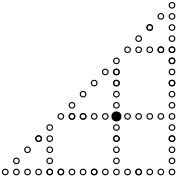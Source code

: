 <?xml version="1.0"?>
<!DOCTYPE ipe SYSTEM "ipe.dtd">
<ipe version="70005" creator="Ipe 7.1.4">
<info created="D:20151116114303" modified="D:20151116220330"/>
<ipestyle name="basic">
<symbol name="arrow/arc(spx)">
<path stroke="sym-stroke" fill="sym-stroke" pen="sym-pen">
0 0 m
-1 0.333 l
-1 -0.333 l
h
</path>
</symbol>
<symbol name="arrow/farc(spx)">
<path stroke="sym-stroke" fill="white" pen="sym-pen">
0 0 m
-1 0.333 l
-1 -0.333 l
h
</path>
</symbol>
<symbol name="mark/circle(sx)" transformations="translations">
<path fill="sym-stroke">
0.6 0 0 0.6 0 0 e
0.4 0 0 0.4 0 0 e
</path>
</symbol>
<symbol name="mark/disk(sx)" transformations="translations">
<path fill="sym-stroke">
0.6 0 0 0.6 0 0 e
</path>
</symbol>
<symbol name="mark/fdisk(sfx)" transformations="translations">
<group>
<path fill="sym-fill">
0.5 0 0 0.5 0 0 e
</path>
<path fill="sym-stroke" fillrule="eofill">
0.6 0 0 0.6 0 0 e
0.4 0 0 0.4 0 0 e
</path>
</group>
</symbol>
<symbol name="mark/box(sx)" transformations="translations">
<path fill="sym-stroke" fillrule="eofill">
-0.6 -0.6 m
0.6 -0.6 l
0.6 0.6 l
-0.6 0.6 l
h
-0.4 -0.4 m
0.4 -0.4 l
0.4 0.4 l
-0.4 0.4 l
h
</path>
</symbol>
<symbol name="mark/square(sx)" transformations="translations">
<path fill="sym-stroke">
-0.6 -0.6 m
0.6 -0.6 l
0.6 0.6 l
-0.6 0.6 l
h
</path>
</symbol>
<symbol name="mark/fsquare(sfx)" transformations="translations">
<group>
<path fill="sym-fill">
-0.5 -0.5 m
0.5 -0.5 l
0.5 0.5 l
-0.5 0.5 l
h
</path>
<path fill="sym-stroke" fillrule="eofill">
-0.6 -0.6 m
0.6 -0.6 l
0.6 0.6 l
-0.6 0.6 l
h
-0.4 -0.4 m
0.4 -0.4 l
0.4 0.4 l
-0.4 0.4 l
h
</path>
</group>
</symbol>
<symbol name="mark/cross(sx)" transformations="translations">
<group>
<path fill="sym-stroke">
-0.43 -0.57 m
0.57 0.43 l
0.43 0.57 l
-0.57 -0.43 l
h
</path>
<path fill="sym-stroke">
-0.43 0.57 m
0.57 -0.43 l
0.43 -0.57 l
-0.57 0.43 l
h
</path>
</group>
</symbol>
<symbol name="arrow/fnormal(spx)">
<path stroke="sym-stroke" fill="white" pen="sym-pen">
0 0 m
-1 0.333 l
-1 -0.333 l
h
</path>
</symbol>
<symbol name="arrow/pointed(spx)">
<path stroke="sym-stroke" fill="sym-stroke" pen="sym-pen">
0 0 m
-1 0.333 l
-0.8 0 l
-1 -0.333 l
h
</path>
</symbol>
<symbol name="arrow/fpointed(spx)">
<path stroke="sym-stroke" fill="white" pen="sym-pen">
0 0 m
-1 0.333 l
-0.8 0 l
-1 -0.333 l
h
</path>
</symbol>
<symbol name="arrow/linear(spx)">
<path stroke="sym-stroke" pen="sym-pen">
-1 0.333 m
0 0 l
-1 -0.333 l
</path>
</symbol>
<symbol name="arrow/fdouble(spx)">
<path stroke="sym-stroke" fill="white" pen="sym-pen">
0 0 m
-1 0.333 l
-1 -0.333 l
h
-1 0 m
-2 0.333 l
-2 -0.333 l
h
</path>
</symbol>
<symbol name="arrow/double(spx)">
<path stroke="sym-stroke" fill="sym-stroke" pen="sym-pen">
0 0 m
-1 0.333 l
-1 -0.333 l
h
-1 0 m
-2 0.333 l
-2 -0.333 l
h
</path>
</symbol>
<pen name="heavier" value="0.8"/>
<pen name="fat" value="1.2"/>
<pen name="ultrafat" value="2"/>
<symbolsize name="large" value="5"/>
<symbolsize name="small" value="2"/>
<symbolsize name="tiny" value="1.1"/>
<arrowsize name="large" value="10"/>
<arrowsize name="small" value="5"/>
<arrowsize name="tiny" value="3"/>
<color name="red" value="1 0 0"/>
<color name="green" value="0 1 0"/>
<color name="blue" value="0 0 1"/>
<color name="yellow" value="1 1 0"/>
<color name="orange" value="1 0.647 0"/>
<color name="gold" value="1 0.843 0"/>
<color name="purple" value="0.627 0.125 0.941"/>
<color name="gray" value="0.745"/>
<color name="brown" value="0.647 0.165 0.165"/>
<color name="navy" value="0 0 0.502"/>
<color name="pink" value="1 0.753 0.796"/>
<color name="seagreen" value="0.18 0.545 0.341"/>
<color name="turquoise" value="0.251 0.878 0.816"/>
<color name="violet" value="0.933 0.51 0.933"/>
<color name="darkblue" value="0 0 0.545"/>
<color name="darkcyan" value="0 0.545 0.545"/>
<color name="darkgray" value="0.663"/>
<color name="darkgreen" value="0 0.392 0"/>
<color name="darkmagenta" value="0.545 0 0.545"/>
<color name="darkorange" value="1 0.549 0"/>
<color name="darkred" value="0.545 0 0"/>
<color name="lightblue" value="0.678 0.847 0.902"/>
<color name="lightcyan" value="0.878 1 1"/>
<color name="lightgray" value="0.827"/>
<color name="lightgreen" value="0.565 0.933 0.565"/>
<color name="lightyellow" value="1 1 0.878"/>
<dashstyle name="dashed" value="[4] 0"/>
<dashstyle name="dotted" value="[1 3] 0"/>
<dashstyle name="dash dotted" value="[4 2 1 2] 0"/>
<dashstyle name="dash dot dotted" value="[4 2 1 2 1 2] 0"/>
<textsize name="large" value="\large"/>
<textsize name="small" value="\small"/>
<textsize name="tiny" value="\tiny"/>
<textsize name="Large" value="\Large"/>
<textsize name="LARGE" value="\LARGE"/>
<textsize name="huge" value="\huge"/>
<textsize name="Huge" value="\Huge"/>
<textsize name="footnote" value="\footnotesize"/>
<textstyle name="center" begin="\begin{center}" end="\end{center}"/>
<textstyle name="itemize" begin="\begin{itemize}" end="\end{itemize}"/>
<textstyle name="item" begin="\begin{itemize}\item{}" end="\end{itemize}"/>
<gridsize name="4 pts" value="4"/>
<gridsize name="8 pts (~3 mm)" value="8"/>
<gridsize name="16 pts (~6 mm)" value="16"/>
<gridsize name="32 pts (~12 mm)" value="32"/>
<gridsize name="10 pts (~3.5 mm)" value="10"/>
<gridsize name="20 pts (~7 mm)" value="20"/>
<gridsize name="14 pts (~5 mm)" value="14"/>
<gridsize name="28 pts (~10 mm)" value="28"/>
<gridsize name="56 pts (~20 mm)" value="56"/>
<anglesize name="90 deg" value="90"/>
<anglesize name="60 deg" value="60"/>
<anglesize name="45 deg" value="45"/>
<anglesize name="30 deg" value="30"/>
<anglesize name="22.5 deg" value="22.5"/>
<tiling name="falling" angle="-60" step="4" width="1"/>
<tiling name="rising" angle="30" step="4" width="1"/>
</ipestyle>
<page>
<layer name="alpha"/>
<layer name="beta"/>
<layer name="gamma"/>
<layer name="delta"/>
<layer name="epsilon"/>
<layer name="zeta"/>
<layer name="eta"/>
<layer name="theta"/>
<layer name="iota"/>
<view layers="alpha" active="alpha"/>
<view layers="alpha beta" active="beta"/>
<view layers="alpha delta" active="delta"/>
<view layers="alpha epsilon" active="epsilon"/>
<view layers="alpha zeta" active="zeta"/>
<view layers="alpha gamma" active="gamma"/>
<view layers="alpha eta" active="eta"/>
<view layers="alpha theta" active="theta"/>
<view layers="alpha gamma delta epsilon eta iota" active="iota"/>
<use layer="alpha" name="mark/circle(sx)" pos="196 628" size="small" stroke="black"/>
<use name="mark/circle(sx)" pos="196 628" size="small" stroke="black"/>
<use name="mark/circle(sx)" pos="200 632" size="small" stroke="black"/>
<use name="mark/circle(sx)" pos="204 636" size="small" stroke="black"/>
<use name="mark/circle(sx)" pos="208 640" size="small" stroke="black"/>
<use name="mark/circle(sx)" pos="212 644" size="small" stroke="black"/>
<use name="mark/circle(sx)" pos="216 648" size="small" stroke="black"/>
<use name="mark/circle(sx)" pos="220 652" size="small" stroke="black"/>
<use name="mark/circle(sx)" pos="224 656" size="small" stroke="black"/>
<use name="mark/circle(sx)" pos="228 660" size="small" stroke="black"/>
<use name="mark/circle(sx)" pos="232 664" size="small" stroke="black"/>
<use name="mark/circle(sx)" pos="236 668" size="small" stroke="black"/>
<use name="mark/circle(sx)" pos="236 668" size="small" stroke="black"/>
<use name="mark/circle(sx)" pos="240 672" size="small" stroke="black"/>
<use name="mark/circle(sx)" pos="224 636" size="small" stroke="black"/>
<use name="mark/circle(sx)" pos="220 636" size="small" stroke="black"/>
<use name="mark/circle(sx)" pos="216 636" size="small" stroke="black"/>
<use name="mark/circle(sx)" pos="212 636" size="small" stroke="black"/>
<use name="mark/circle(sx)" pos="212 636" size="small" stroke="black"/>
<use name="mark/circle(sx)" pos="208 636" size="small" stroke="black"/>
<use name="mark/circle(sx)" pos="208 636" size="small" stroke="black"/>
<use name="mark/circle(sx)" pos="224 628" size="small" stroke="black"/>
<use name="mark/circle(sx)" pos="224 628" size="small" stroke="black"/>
<use name="mark/circle(sx)" pos="224 632" size="small" stroke="black"/>
<use name="mark/circle(sx)" pos="224 640" size="small" stroke="black"/>
<use name="mark/circle(sx)" pos="224 644" size="small" stroke="black"/>
<use name="mark/circle(sx)" pos="224 648" size="small" stroke="black"/>
<use name="mark/circle(sx)" pos="224 648" size="small" stroke="black"/>
<use name="mark/circle(sx)" pos="224 652" size="small" stroke="black"/>
<use name="mark/circle(sx)" pos="224 652" size="small" stroke="black"/>
<use name="mark/circle(sx)" pos="240 660" size="small" stroke="black"/>
<use name="mark/circle(sx)" pos="240 660" size="small" stroke="black"/>
<use name="mark/circle(sx)" pos="240 636" size="small" stroke="black"/>
<use name="mark/circle(sx)" pos="228 636" size="small" stroke="black"/>
<use name="mark/circle(sx)" pos="232 636" size="small" stroke="black"/>
<use name="mark/circle(sx)" pos="236 636" size="small" stroke="black"/>
<use matrix="1 0 0 1 0 -4" name="mark/circle(sx)" pos="224 624" size="small" stroke="black"/>
<use matrix="1 0 0 1 0 -4" name="mark/circle(sx)" pos="200 624" size="small" stroke="black"/>
<use name="mark/circle(sx)" pos="188 620" size="small" stroke="black"/>
<use name="mark/circle(sx)" pos="192 624" size="small" stroke="black"/>
<use name="mark/circle(sx)" pos="224 624" size="small" stroke="black"/>
<use name="mark/disk(sx)" pos="224 636" size="normal" stroke="black"/>
<use layer="beta" name="mark/cross(sx)" pos="224 636" size="normal" stroke="red"/>
<use layer="epsilon" name="mark/cross(sx)" pos="220 636" size="normal" stroke="red"/>
<use name="mark/cross(sx)" pos="216 636" size="normal" stroke="red"/>
<use name="mark/cross(sx)" pos="212 636" size="normal" stroke="red"/>
<use name="mark/cross(sx)" pos="208 636" size="normal" stroke="red"/>
<use name="mark/cross(sx)" pos="208 636" size="normal" stroke="red"/>
<use name="mark/cross(sx)" pos="204 636" size="normal" stroke="red"/>
<use name="mark/cross(sx)" pos="224 632" size="normal" stroke="red"/>
<use name="mark/cross(sx)" pos="224 628" size="normal" stroke="red"/>
<use name="mark/cross(sx)" pos="224 628" size="normal" stroke="red"/>
<use name="mark/cross(sx)" pos="224 624" size="normal" stroke="red"/>
<use name="mark/cross(sx)" pos="224 624" size="normal" stroke="red"/>
<use name="mark/cross(sx)" pos="224 620" size="normal" stroke="red"/>
<use name="mark/cross(sx)" pos="224 620" size="normal" stroke="red"/>
<use layer="zeta" name="mark/cross(sx)" pos="224 640" size="normal" stroke="red"/>
<use name="mark/cross(sx)" pos="224 644" size="normal" stroke="red"/>
<use name="mark/cross(sx)" pos="224 648" size="normal" stroke="red"/>
<use name="mark/cross(sx)" pos="224 648" size="normal" stroke="red"/>
<use name="mark/cross(sx)" pos="224 652" size="normal" stroke="red"/>
<use name="mark/cross(sx)" pos="224 656" size="normal" stroke="red"/>
<use name="mark/cross(sx)" pos="224 656" size="normal" stroke="red"/>
<use name="mark/cross(sx)" pos="228 636" size="normal" stroke="red"/>
<use name="mark/cross(sx)" pos="232 636" size="normal" stroke="red"/>
<use name="mark/cross(sx)" pos="236 636" size="normal" stroke="red"/>
<use name="mark/cross(sx)" pos="240 636" size="normal" stroke="red"/>
<use layer="eta" name="mark/cross(sx)" pos="228 632" size="normal" stroke="red"/>
<use name="mark/cross(sx)" pos="232 632" size="normal" stroke="red"/>
<use name="mark/cross(sx)" pos="232 632" size="normal" stroke="red"/>
<use name="mark/cross(sx)" pos="236 632" size="normal" stroke="red"/>
<use name="mark/cross(sx)" pos="240 632" size="normal" stroke="red"/>
<use name="mark/cross(sx)" pos="240 628" size="normal" stroke="red"/>
<use name="mark/cross(sx)" pos="240 624" size="normal" stroke="red"/>
<use name="mark/cross(sx)" pos="240 624" size="normal" stroke="red"/>
<use name="mark/cross(sx)" pos="240 620" size="normal" stroke="red"/>
<use name="mark/cross(sx)" pos="236 620" size="normal" stroke="red"/>
<use name="mark/cross(sx)" pos="236 620" size="normal" stroke="red"/>
<use name="mark/cross(sx)" pos="232 620" size="normal" stroke="red"/>
<use name="mark/cross(sx)" pos="232 620" size="normal" stroke="red"/>
<use name="mark/cross(sx)" pos="228 620" size="normal" stroke="red"/>
<use name="mark/cross(sx)" pos="228 624" size="normal" stroke="red"/>
<use name="mark/cross(sx)" pos="228 628" size="normal" stroke="red"/>
<use name="mark/cross(sx)" pos="232 628" size="normal" stroke="red"/>
<use name="mark/cross(sx)" pos="232 628" size="normal" stroke="red"/>
<use name="mark/cross(sx)" pos="236 628" size="normal" stroke="red"/>
<use name="mark/cross(sx)" pos="236 628" size="normal" stroke="red"/>
<use name="mark/cross(sx)" pos="236 624" size="normal" stroke="red"/>
<use name="mark/cross(sx)" pos="236 624" size="normal" stroke="red"/>
<use name="mark/cross(sx)" pos="232 624" size="normal" stroke="red"/>
<use name="mark/cross(sx)" pos="232 624" size="normal" stroke="red"/>
<use name="mark/cross(sx)" pos="240 664" size="normal" stroke="red"/>
<use name="mark/cross(sx)" pos="236 664" size="normal" stroke="red"/>
<use name="mark/cross(sx)" pos="236 664" size="normal" stroke="red"/>
<use name="mark/cross(sx)" pos="232 664" size="normal" stroke="red"/>
<use name="mark/cross(sx)" pos="232 664" size="normal" stroke="red"/>
<use name="mark/cross(sx)" pos="236 668" size="normal" stroke="red"/>
<use name="mark/cross(sx)" pos="240 668" size="normal" stroke="red"/>
<use name="mark/cross(sx)" pos="240 668" size="normal" stroke="red"/>
<use name="mark/cross(sx)" pos="240 672" size="normal" stroke="red"/>
<use layer="theta" name="mark/cross(sx)" pos="228 652" size="normal" stroke="red"/>
<use name="mark/cross(sx)" pos="232 652" size="normal" stroke="red"/>
<use name="mark/cross(sx)" pos="236 652" size="normal" stroke="red"/>
<use name="mark/cross(sx)" pos="240 652" size="normal" stroke="red"/>
<use name="mark/cross(sx)" pos="240 652" size="normal" stroke="red"/>
<use name="mark/cross(sx)" pos="240 648" size="normal" stroke="red"/>
<use name="mark/cross(sx)" pos="240 648" size="normal" stroke="red"/>
<use name="mark/cross(sx)" pos="240 644" size="normal" stroke="red"/>
<use name="mark/cross(sx)" pos="240 644" size="normal" stroke="red"/>
<use name="mark/cross(sx)" pos="240 640" size="normal" stroke="red"/>
<use name="mark/cross(sx)" pos="240 640" size="normal" stroke="red"/>
<use name="mark/cross(sx)" pos="236 640" size="normal" stroke="red"/>
<use name="mark/cross(sx)" pos="236 640" size="normal" stroke="red"/>
<use name="mark/cross(sx)" pos="232 640" size="normal" stroke="red"/>
<use name="mark/cross(sx)" pos="228 640" size="normal" stroke="red"/>
<use name="mark/cross(sx)" pos="228 640" size="normal" stroke="red"/>
<use name="mark/cross(sx)" pos="228 644" size="normal" stroke="red"/>
<use name="mark/cross(sx)" pos="228 644" size="normal" stroke="red"/>
<use name="mark/cross(sx)" pos="228 648" size="normal" stroke="red"/>
<use name="mark/cross(sx)" pos="228 648" size="normal" stroke="red"/>
<use name="mark/cross(sx)" pos="232 648" size="normal" stroke="red"/>
<use name="mark/cross(sx)" pos="236 648" size="normal" stroke="red"/>
<use name="mark/cross(sx)" pos="236 648" size="normal" stroke="red"/>
<use name="mark/cross(sx)" pos="236 644" size="normal" stroke="red"/>
<use name="mark/cross(sx)" pos="236 644" size="normal" stroke="red"/>
<use name="mark/cross(sx)" pos="232 644" size="normal" stroke="red"/>
<use name="mark/cross(sx)" pos="232 644" size="normal" stroke="red"/>
<use layer="eta" name="mark/cross(sx)" pos="208 640" size="normal" stroke="red"/>
<use name="mark/cross(sx)" pos="212 640" size="normal" stroke="red"/>
<use name="mark/cross(sx)" pos="212 640" size="normal" stroke="red"/>
<use name="mark/cross(sx)" pos="216 640" size="normal" stroke="red"/>
<use name="mark/cross(sx)" pos="216 640" size="normal" stroke="red"/>
<use name="mark/cross(sx)" pos="220 640" size="normal" stroke="red"/>
<use name="mark/cross(sx)" pos="220 640" size="normal" stroke="red"/>
<use name="mark/cross(sx)" pos="220 644" size="normal" stroke="red"/>
<use name="mark/cross(sx)" pos="220 644" size="normal" stroke="red"/>
<use name="mark/cross(sx)" pos="220 648" size="normal" stroke="red"/>
<use name="mark/cross(sx)" pos="220 648" size="normal" stroke="red"/>
<use name="mark/cross(sx)" pos="220 652" size="normal" stroke="red"/>
<use name="mark/cross(sx)" pos="216 648" size="normal" stroke="red"/>
<use name="mark/cross(sx)" pos="216 648" size="normal" stroke="red"/>
<use name="mark/cross(sx)" pos="212 644" size="normal" stroke="red"/>
<use name="mark/cross(sx)" pos="212 644" size="normal" stroke="red"/>
<use name="mark/cross(sx)" pos="216 644" size="normal" stroke="red"/>
<use name="mark/cross(sx)" pos="216 644" size="normal" stroke="red"/>
<use name="mark/cross(sx)" pos="208 632" size="normal" stroke="red"/>
<use name="mark/cross(sx)" pos="212 632" size="normal" stroke="red"/>
<use name="mark/cross(sx)" pos="216 632" size="normal" stroke="red"/>
<use name="mark/cross(sx)" pos="216 632" size="normal" stroke="red"/>
<use name="mark/cross(sx)" pos="220 632" size="normal" stroke="red"/>
<use name="mark/cross(sx)" pos="220 628" size="normal" stroke="red"/>
<use name="mark/cross(sx)" pos="216 628" size="normal" stroke="red"/>
<use name="mark/cross(sx)" pos="216 628" size="normal" stroke="red"/>
<use name="mark/cross(sx)" pos="212 628" size="normal" stroke="red"/>
<use name="mark/cross(sx)" pos="212 628" size="normal" stroke="red"/>
<use name="mark/cross(sx)" pos="208 628" size="normal" stroke="red"/>
<use name="mark/cross(sx)" pos="208 624" size="normal" stroke="red"/>
<use name="mark/cross(sx)" pos="208 624" size="normal" stroke="red"/>
<use name="mark/cross(sx)" pos="212 624" size="normal" stroke="red"/>
<use name="mark/cross(sx)" pos="212 624" size="normal" stroke="red"/>
<use name="mark/cross(sx)" pos="216 624" size="normal" stroke="red"/>
<use name="mark/cross(sx)" pos="216 624" size="normal" stroke="red"/>
<use name="mark/cross(sx)" pos="220 624" size="normal" stroke="red"/>
<use name="mark/cross(sx)" pos="220 620" size="normal" stroke="red"/>
<use name="mark/cross(sx)" pos="220 620" size="normal" stroke="red"/>
<use name="mark/cross(sx)" pos="216 620" size="normal" stroke="red"/>
<use name="mark/cross(sx)" pos="216 620" size="normal" stroke="red"/>
<use name="mark/cross(sx)" pos="212 620" size="normal" stroke="red"/>
<use name="mark/cross(sx)" pos="212 620" size="normal" stroke="red"/>
<use name="mark/cross(sx)" pos="208 620" size="normal" stroke="red"/>
<use name="mark/cross(sx)" pos="208 620" size="normal" stroke="red"/>
<use layer="alpha" name="mark/circle(sx)" pos="200 628" size="small" stroke="black"/>
<use name="mark/circle(sx)" pos="200 624" size="small" stroke="black"/>
<use layer="delta" name="mark/cross(sx)" pos="200 632" size="normal" stroke="red"/>
<use name="mark/cross(sx)" pos="200 628" size="normal" stroke="red"/>
<use name="mark/cross(sx)" pos="200 624" size="normal" stroke="red"/>
<use name="mark/cross(sx)" pos="200 620" size="normal" stroke="red"/>
<use layer="zeta" name="mark/cross(sx)" pos="228 660" size="normal" stroke="red"/>
<use name="mark/cross(sx)" pos="232 660" size="normal" stroke="red"/>
<use name="mark/cross(sx)" pos="236 660" size="normal" stroke="red"/>
<use name="mark/cross(sx)" pos="236 660" size="normal" stroke="red"/>
<use name="mark/cross(sx)" pos="240 660" size="normal" stroke="red"/>
<use layer="gamma" name="mark/cross(sx)" pos="196 628" size="normal" stroke="red"/>
<use name="mark/cross(sx)" pos="196 624" size="normal" stroke="red"/>
<use name="mark/cross(sx)" pos="196 620" size="normal" stroke="red"/>
<use name="mark/cross(sx)" pos="192 620" size="normal" stroke="red"/>
<use name="mark/cross(sx)" pos="188 620" size="normal" stroke="red"/>
<use name="mark/cross(sx)" pos="192 624" size="normal" stroke="red"/>
<use layer="eta" name="mark/cross(sx)" pos="204 632" size="normal" stroke="red"/>
<use name="mark/cross(sx)" pos="204 628" size="normal" stroke="red"/>
<use name="mark/cross(sx)" pos="204 624" size="normal" stroke="red"/>
<use name="mark/cross(sx)" pos="204 620" size="normal" stroke="red"/>
<use layer="alpha" matrix="1 0 0 1 4 0" name="mark/circle(sx)" pos="228 660" size="small" stroke="black"/>
<use matrix="1 0 0 1 8 0" name="mark/circle(sx)" pos="228 660" size="small" stroke="black"/>
<use layer="theta" name="mark/cross(sx)" pos="228 656" size="normal" stroke="red"/>
<use name="mark/cross(sx)" pos="232 656" size="normal" stroke="red"/>
<use name="mark/cross(sx)" pos="236 656" size="normal" stroke="red"/>
<use name="mark/cross(sx)" pos="240 656" size="normal" stroke="red"/>
<use layer="alpha" matrix="1 0 0 1 -4 -8" name="mark/circle(sx)" pos="192 624" size="small" stroke="black"/>
<use matrix="1 0 0 1 -4 -8" name="mark/circle(sx)" pos="208 624" size="small" stroke="black"/>
<use matrix="1 0 0 1 -4 -8" name="mark/circle(sx)" pos="208 624" size="small" stroke="black"/>
<use matrix="1 0 0 1 -4 -8" name="mark/circle(sx)" pos="224 624" size="small" stroke="black"/>
<use matrix="1 0 0 1 -4 -8" name="mark/circle(sx)" pos="240 624" size="small" stroke="black"/>
<use matrix="1 0 0 1 -4 -8" name="mark/circle(sx)" pos="196 624" size="small" stroke="black"/>
<use matrix="1 0 0 1 -4 -8" name="mark/circle(sx)" pos="200 624" size="small" stroke="black"/>
<use matrix="1 0 0 1 -4 -8" name="mark/circle(sx)" pos="204 624" size="small" stroke="black"/>
<use matrix="1 0 0 1 -4 -8" name="mark/circle(sx)" pos="204 624" size="small" stroke="black"/>
<use matrix="1 0 0 1 -4 -8" name="mark/circle(sx)" pos="212 624" size="small" stroke="black"/>
<use matrix="1 0 0 1 -4 -8" name="mark/circle(sx)" pos="216 624" size="small" stroke="black"/>
<use matrix="1 0 0 1 -4 -8" name="mark/circle(sx)" pos="220 624" size="small" stroke="black"/>
<use matrix="1 0 0 1 -4 -8" name="mark/circle(sx)" pos="220 624" size="small" stroke="black"/>
<use matrix="1 0 0 1 -4 -8" name="mark/circle(sx)" pos="228 624" size="small" stroke="black"/>
<use matrix="1 0 0 1 -4 -8" name="mark/circle(sx)" pos="232 624" size="small" stroke="black"/>
<use matrix="1 0 0 1 -4 -8" name="mark/circle(sx)" pos="236 624" size="small" stroke="black"/>
<use matrix="1 0 0 1 -4 -8" name="mark/circle(sx)" pos="236 624" size="small" stroke="black"/>
<use matrix="1 0 0 1 -4 -4" name="mark/circle(sx)" pos="188 620" size="small" stroke="black"/>
<use matrix="1 0 0 1 4 -4" name="mark/circle(sx)" pos="240 672" size="small" stroke="black"/>
<use matrix="1 0 0 1 4 -4" name="mark/circle(sx)" pos="240 652" size="small" stroke="black"/>
<use matrix="1 0 0 1 4 -4" name="mark/circle(sx)" pos="240 652" size="small" stroke="black"/>
<use matrix="1 0 0 1 4 -4" name="mark/circle(sx)" pos="240 668" size="small" stroke="black"/>
<use matrix="1 0 0 1 4 -4" name="mark/circle(sx)" pos="240 664" size="small" stroke="black"/>
<use matrix="1 0 0 1 4 -4" name="mark/circle(sx)" pos="240 664" size="small" stroke="black"/>
<use matrix="1 0 0 1 4 -4" name="mark/circle(sx)" pos="240 660" size="small" stroke="black"/>
<use matrix="1 0 0 1 4 -4" name="mark/circle(sx)" pos="240 660" size="small" stroke="black"/>
<use matrix="1 0 0 1 4 -4" name="mark/circle(sx)" pos="240 656" size="small" stroke="black"/>
<use matrix="1 0 0 1 4 -4" name="mark/circle(sx)" pos="240 648" size="small" stroke="black"/>
<use matrix="1 0 0 1 4 -4" name="mark/circle(sx)" pos="240 644" size="small" stroke="black"/>
<use matrix="1 0 0 1 4 -4" name="mark/circle(sx)" pos="240 640" size="small" stroke="black"/>
<use matrix="1 0 0 1 4 -4" name="mark/circle(sx)" pos="240 636" size="small" stroke="black"/>
<use matrix="1 0 0 1 4 -4" name="mark/circle(sx)" pos="240 632" size="small" stroke="black"/>
<use matrix="1 0 0 1 4 -4" name="mark/circle(sx)" pos="240 632" size="small" stroke="black"/>
<use matrix="1 0 0 1 4 -4" name="mark/circle(sx)" pos="240 628" size="small" stroke="black"/>
<use matrix="1 0 0 1 4 -8" name="mark/circle(sx)" pos="240 624" size="small" stroke="black"/>
<use matrix="1 0 0 1 4 -4" name="mark/circle(sx)" pos="240 624" size="small" stroke="black"/>
<use matrix="1 0 0 1 4 4" name="mark/circle(sx)" pos="240 672" size="small" stroke="black"/>
<use matrix="1 0 0 1 4 4" name="mark/circle(sx)" pos="240 668" size="small" stroke="black"/>
<use matrix="1 0 0 1 0 -8" name="mark/circle(sx)" pos="240 624" size="small" stroke="black"/>
<use layer="delta" name="mark/cross(sx)" pos="200 616" size="normal" stroke="red"/>
<use layer="epsilon" name="mark/cross(sx)" pos="224 616" size="normal" stroke="red"/>
<use layer="zeta" name="mark/cross(sx)" pos="244 636" size="normal" stroke="red"/>
<use name="mark/cross(sx)" pos="244 660" size="normal" stroke="red"/>
<use layer="gamma" name="mark/cross(sx)" pos="184 616" size="normal" stroke="red"/>
<use name="mark/cross(sx)" pos="188 616" size="normal" stroke="red"/>
<use name="mark/cross(sx)" pos="192 616" size="normal" stroke="red"/>
<use name="mark/cross(sx)" pos="196 616" size="normal" stroke="red"/>
<use layer="eta" name="mark/cross(sx)" pos="204 616" size="normal" stroke="red"/>
<use name="mark/cross(sx)" pos="208 616" size="normal" stroke="red"/>
<use name="mark/cross(sx)" pos="212 616" size="normal" stroke="red"/>
<use name="mark/cross(sx)" pos="216 616" size="normal" stroke="red"/>
<use name="mark/cross(sx)" pos="220 616" size="normal" stroke="red"/>
<use name="mark/cross(sx)" pos="228 616" size="normal" stroke="red"/>
<use name="mark/cross(sx)" pos="232 616" size="normal" stroke="red"/>
<use name="mark/cross(sx)" pos="236 616" size="normal" stroke="red"/>
<use name="mark/cross(sx)" pos="240 616" size="normal" stroke="red"/>
<use name="mark/cross(sx)" pos="244 632" size="normal" stroke="red"/>
<use name="mark/cross(sx)" pos="244 628" size="normal" stroke="red"/>
<use name="mark/cross(sx)" pos="244 624" size="normal" stroke="red"/>
<use name="mark/cross(sx)" pos="244 620" size="normal" stroke="red"/>
<use name="mark/cross(sx)" pos="244 616" size="normal" stroke="red"/>
<use name="mark/cross(sx)" pos="244 664" size="normal" stroke="red"/>
<use name="mark/cross(sx)" pos="244 668" size="normal" stroke="red"/>
<use name="mark/cross(sx)" pos="244 672" size="normal" stroke="red"/>
<use name="mark/cross(sx)" pos="244 676" size="normal" stroke="red"/>
<use layer="theta" name="mark/cross(sx)" pos="244 656" size="normal" stroke="red"/>
<use name="mark/cross(sx)" pos="244 652" size="normal" stroke="red"/>
<use name="mark/cross(sx)" pos="244 648" size="normal" stroke="red"/>
<use name="mark/cross(sx)" pos="244 644" size="normal" stroke="red"/>
<use name="mark/cross(sx)" pos="244 640" size="normal" stroke="red"/>
</page>
</ipe>
